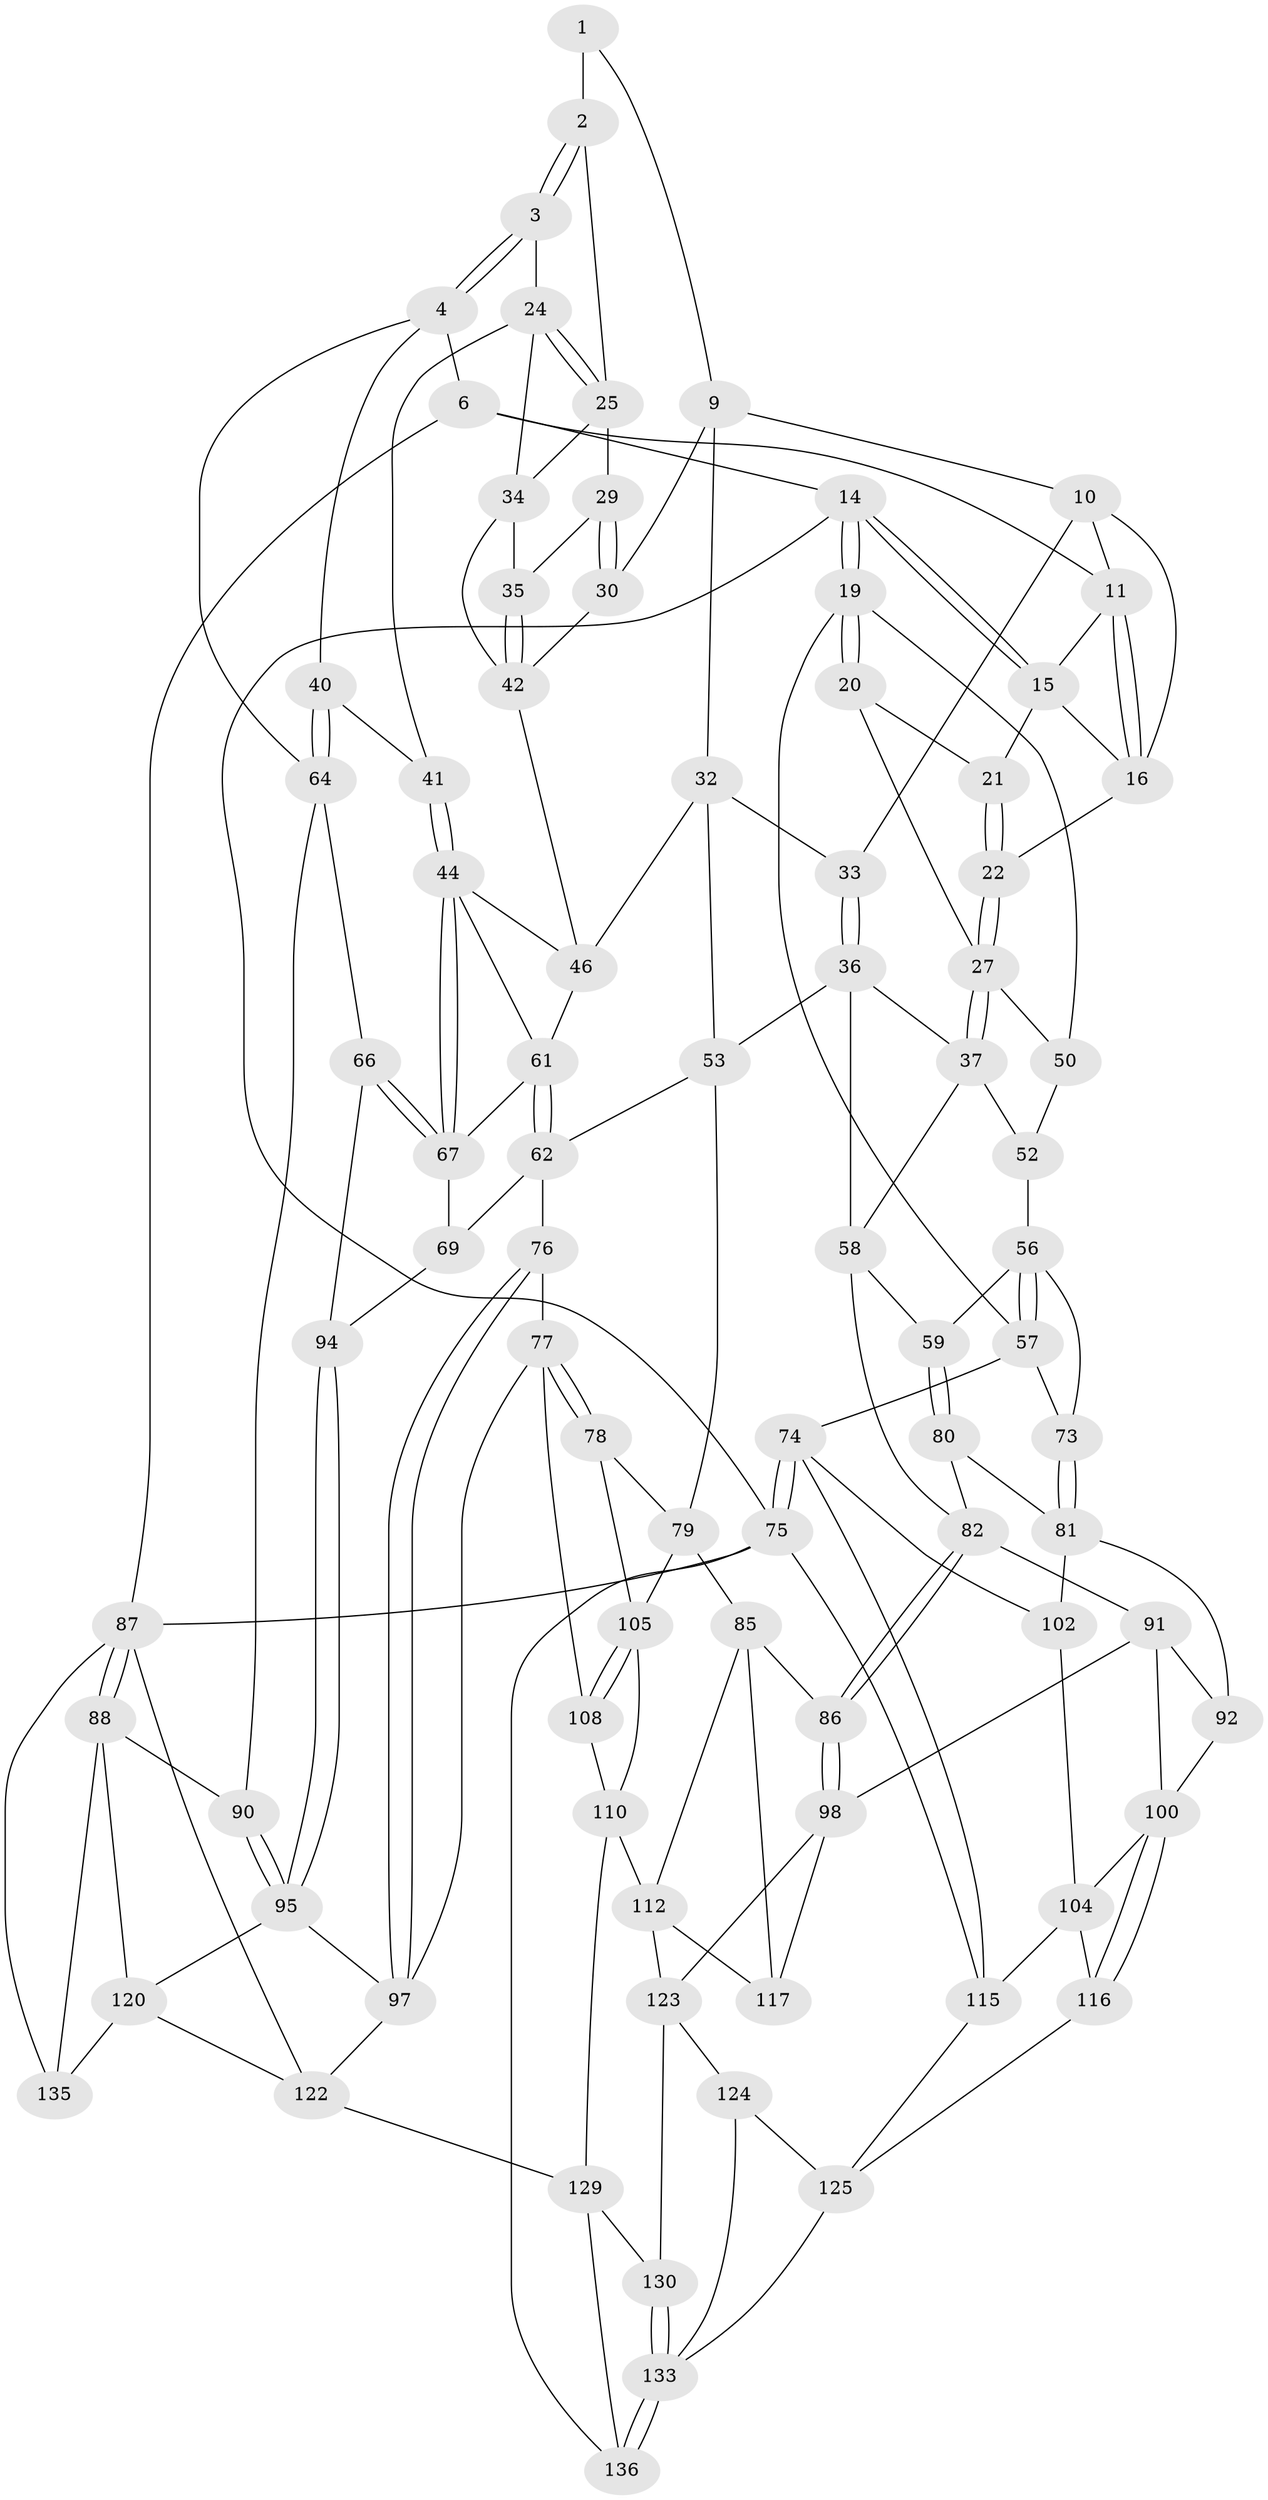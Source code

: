 // Generated by graph-tools (version 1.1) at 2025/52/02/27/25 19:52:40]
// undirected, 85 vertices, 187 edges
graph export_dot {
graph [start="1"]
  node [color=gray90,style=filled];
  1 [pos="+0.6147055336791193+0",super="+8"];
  2 [pos="+0.768176294118895+0.021925381135862516",super="+13"];
  3 [pos="+0.9698463907691268+0.06889419637140502"];
  4 [pos="+1+0",super="+5"];
  6 [pos="+1+0",super="+7"];
  9 [pos="+0.6807658535441593+0.1205829395874987",super="+31"];
  10 [pos="+0.6308397772350397+0.11739480278966051",super="+23"];
  11 [pos="+0.48421192426962706+0.09408262059105607",super="+12"];
  14 [pos="+0+0"];
  15 [pos="+0.23906922485448778+0",super="+18"];
  16 [pos="+0.4645531403662793+0.14201190319562992",super="+17"];
  19 [pos="+0+0.0612597999225313",super="+49"];
  20 [pos="+0.08909240530112252+0.11358834980632662"];
  21 [pos="+0.18392613046916548+0.03399152670119626"];
  22 [pos="+0.2748877926385913+0.22817384466293325"];
  24 [pos="+0.9447084016442728+0.09036072220903225",super="+38"];
  25 [pos="+0.8599541983395024+0.128748244024204",super="+26"];
  27 [pos="+0.26697732857170975+0.2905257573300349",super="+28"];
  29 [pos="+0.7556830838756333+0.22365706922960432"];
  30 [pos="+0.6745827531335865+0.24657232838567397"];
  32 [pos="+0.6359827028484051+0.25654379725596377",super="+48"];
  33 [pos="+0.509508174286456+0.25782074683960826"];
  34 [pos="+0.8279824228222247+0.21619179286388987",super="+39"];
  35 [pos="+0.8008364460170786+0.2505659158260019"];
  36 [pos="+0.4200769973649898+0.37850279667764647",super="+55"];
  37 [pos="+0.294486823156791+0.3525478926726667",super="+51"];
  40 [pos="+0.9308564564498811+0.3699585939831616"];
  41 [pos="+0.9139678023159828+0.36962455202832506"];
  42 [pos="+0.7892010297818115+0.2836269753839334",super="+43"];
  44 [pos="+0.9120525228252119+0.37141446260873345",super="+45"];
  46 [pos="+0.7737624160346717+0.372193206628174",super="+47"];
  50 [pos="+0.07242959394539568+0.25957328236772576"];
  52 [pos="+0.0791508356588771+0.38130777440135216"];
  53 [pos="+0.5787359723230636+0.47753323016229626",super="+54"];
  56 [pos="+0.0750588168020442+0.3850931295919684",super="+60"];
  57 [pos="+0+0.3063213780586144",super="+72"];
  58 [pos="+0.24004180655689217+0.42431938363717414",super="+71"];
  59 [pos="+0.134325858093047+0.5244525120116829"];
  61 [pos="+0.7479473939076182+0.40738432805517283",super="+63"];
  62 [pos="+0.7147905142474259+0.5047243075904906",super="+70"];
  64 [pos="+1+0.4040180549400674",super="+65"];
  66 [pos="+1+0.5686797285217403"];
  67 [pos="+0.9500366101964619+0.550303962170107",super="+68"];
  69 [pos="+0.8264355270061265+0.5783079228663914"];
  73 [pos="+0+0.5417991456267979"];
  74 [pos="+0+0.8209895847115525",super="+103"];
  75 [pos="+0+1",super="+137"];
  76 [pos="+0.7606645781919291+0.6507456279342917"];
  77 [pos="+0.7595443288104623+0.6512596877160695",super="+107"];
  78 [pos="+0.6553183854562777+0.6718072783717824"];
  79 [pos="+0.5348113442692563+0.6133109753555528",super="+84"];
  80 [pos="+0.14187784285195046+0.5749378937191989"];
  81 [pos="+0+0.6041345237976933",super="+93"];
  82 [pos="+0.3034406841416822+0.6403607978913122",super="+83"];
  85 [pos="+0.41710886065554326+0.7180852822948175",super="+113"];
  86 [pos="+0.30770750505454364+0.6479783493240803"];
  87 [pos="+1+1",super="+138"];
  88 [pos="+1+0.9659959658121767",super="+89"];
  90 [pos="+1+0.7267880245155394"];
  91 [pos="+0.15646259670691767+0.6377794600462351",super="+99"];
  92 [pos="+0.13217862857690313+0.6544349351591086"];
  94 [pos="+0.9219204209460959+0.6629896767290331"];
  95 [pos="+0.9393245485825683+0.7272836497690408",super="+96"];
  97 [pos="+0.8357610267921668+0.764355223328413",super="+109"];
  98 [pos="+0.22223812825379205+0.8119461735383402",super="+118"];
  100 [pos="+0.17135660317866386+0.79807437918352",super="+101"];
  102 [pos="+0.05210490323964964+0.7091531079635914"];
  104 [pos="+0.09769653961837359+0.7707930747039294",super="+114"];
  105 [pos="+0.6349268978594059+0.7235628619794928",super="+106"];
  108 [pos="+0.6429644760314889+0.8443619838402873"];
  110 [pos="+0.5664711646702961+0.8279554919358368",super="+111"];
  112 [pos="+0.4635001552310859+0.8339607379175253",super="+119"];
  115 [pos="+0+0.831360316512368",super="+127"];
  116 [pos="+0.09872653223900864+0.8524764449448583"];
  117 [pos="+0.3883329944143339+0.7614357530917023"];
  120 [pos="+0.8811114343795349+0.7993521737220763",super="+121"];
  122 [pos="+0.7161563688624624+1",super="+131"];
  123 [pos="+0.24001618580028936+0.8656652656652128",super="+128"];
  124 [pos="+0.22141861246294536+0.8822757114252031"];
  125 [pos="+0.16874398498548265+0.9121857924471137",super="+126"];
  129 [pos="+0.465302027963942+0.9528231787567996",super="+132"];
  130 [pos="+0.3160055518428568+0.907332560115361"];
  133 [pos="+0.2097560105822205+1",super="+134"];
  135 [pos="+0.9639352815626994+0.9077640333397877"];
  136 [pos="+0.20711675074511882+1"];
  1 -- 2 [weight=2];
  1 -- 9;
  2 -- 3;
  2 -- 3;
  2 -- 25;
  3 -- 4;
  3 -- 4;
  3 -- 24;
  4 -- 40;
  4 -- 64;
  4 -- 6;
  6 -- 14;
  6 -- 87;
  6 -- 11;
  9 -- 10;
  9 -- 32;
  9 -- 30;
  10 -- 11;
  10 -- 16;
  10 -- 33;
  11 -- 16;
  11 -- 16;
  11 -- 15;
  14 -- 15;
  14 -- 15;
  14 -- 19;
  14 -- 19;
  14 -- 75;
  15 -- 16;
  15 -- 21;
  16 -- 22;
  19 -- 20;
  19 -- 20;
  19 -- 57;
  19 -- 50;
  20 -- 21;
  20 -- 27;
  21 -- 22;
  21 -- 22;
  22 -- 27;
  22 -- 27;
  24 -- 25;
  24 -- 25;
  24 -- 41;
  24 -- 34;
  25 -- 34;
  25 -- 29;
  27 -- 37;
  27 -- 37;
  27 -- 50;
  29 -- 30;
  29 -- 30;
  29 -- 35;
  30 -- 42;
  32 -- 33;
  32 -- 53;
  32 -- 46;
  33 -- 36;
  33 -- 36;
  34 -- 35;
  34 -- 42;
  35 -- 42;
  35 -- 42;
  36 -- 37;
  36 -- 58;
  36 -- 53;
  37 -- 58;
  37 -- 52;
  40 -- 41;
  40 -- 64;
  40 -- 64;
  41 -- 44;
  41 -- 44;
  42 -- 46;
  44 -- 67;
  44 -- 67;
  44 -- 46;
  44 -- 61;
  46 -- 61;
  50 -- 52;
  52 -- 56;
  53 -- 62;
  53 -- 79;
  56 -- 57;
  56 -- 57;
  56 -- 73;
  56 -- 59;
  57 -- 73;
  57 -- 74;
  58 -- 59;
  58 -- 82;
  59 -- 80;
  59 -- 80;
  61 -- 62;
  61 -- 62;
  61 -- 67;
  62 -- 76;
  62 -- 69;
  64 -- 66;
  64 -- 90;
  66 -- 67;
  66 -- 67;
  66 -- 94;
  67 -- 69;
  69 -- 94;
  73 -- 81;
  73 -- 81;
  74 -- 75;
  74 -- 75;
  74 -- 115;
  74 -- 102;
  75 -- 87;
  75 -- 136;
  75 -- 115;
  76 -- 77;
  76 -- 97;
  76 -- 97;
  77 -- 78;
  77 -- 78;
  77 -- 97;
  77 -- 108;
  78 -- 79;
  78 -- 105;
  79 -- 85;
  79 -- 105;
  80 -- 81;
  80 -- 82;
  81 -- 92;
  81 -- 102;
  82 -- 86;
  82 -- 86;
  82 -- 91;
  85 -- 86;
  85 -- 112;
  85 -- 117;
  86 -- 98;
  86 -- 98;
  87 -- 88;
  87 -- 88;
  87 -- 135;
  87 -- 122;
  88 -- 135;
  88 -- 90;
  88 -- 120;
  90 -- 95;
  90 -- 95;
  91 -- 92;
  91 -- 98;
  91 -- 100;
  92 -- 100;
  94 -- 95;
  94 -- 95;
  95 -- 120;
  95 -- 97;
  97 -- 122;
  98 -- 123;
  98 -- 117;
  100 -- 116;
  100 -- 116;
  100 -- 104;
  102 -- 104;
  104 -- 115;
  104 -- 116;
  105 -- 108;
  105 -- 108;
  105 -- 110;
  108 -- 110;
  110 -- 112;
  110 -- 129;
  112 -- 117;
  112 -- 123;
  115 -- 125;
  116 -- 125;
  120 -- 122;
  120 -- 135;
  122 -- 129;
  123 -- 124;
  123 -- 130;
  124 -- 125;
  124 -- 133;
  125 -- 133;
  129 -- 130;
  129 -- 136;
  130 -- 133;
  130 -- 133;
  133 -- 136;
  133 -- 136;
}
